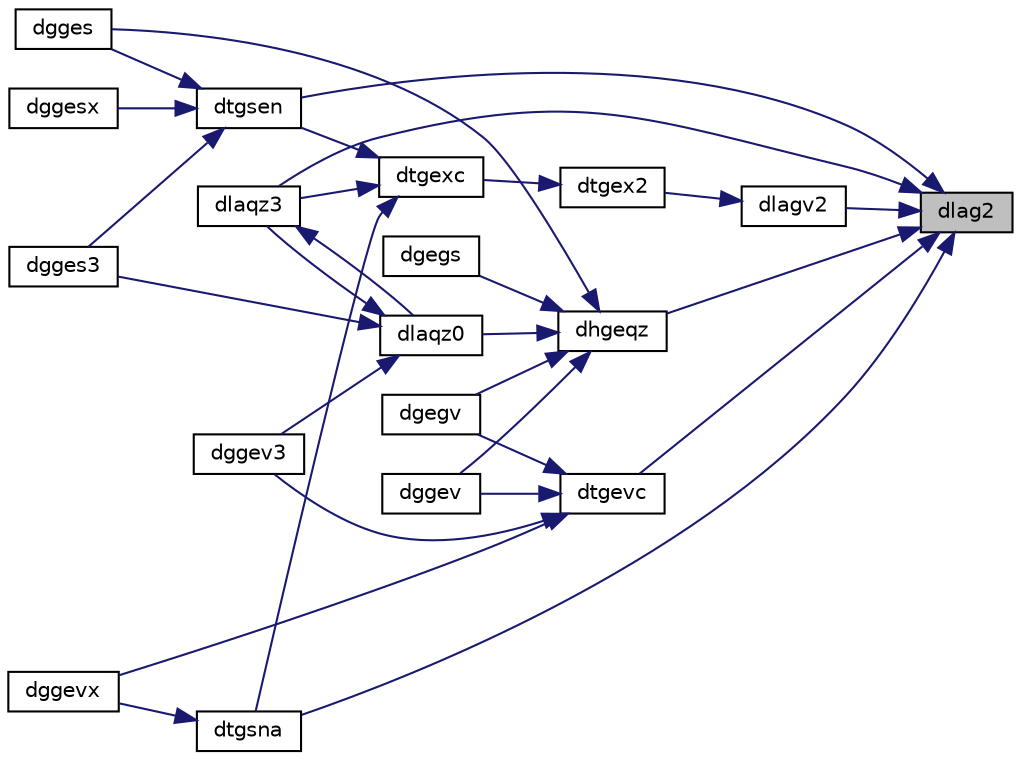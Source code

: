 digraph "dlag2"
{
 // LATEX_PDF_SIZE
  edge [fontname="Helvetica",fontsize="10",labelfontname="Helvetica",labelfontsize="10"];
  node [fontname="Helvetica",fontsize="10",shape=record];
  rankdir="RL";
  Node1 [label="dlag2",height=0.2,width=0.4,color="black", fillcolor="grey75", style="filled", fontcolor="black",tooltip="DLAG2 computes the eigenvalues of a 2-by-2 generalized eigenvalue problem, with scaling as necessary ..."];
  Node1 -> Node2 [dir="back",color="midnightblue",fontsize="10",style="solid",fontname="Helvetica"];
  Node2 [label="dhgeqz",height=0.2,width=0.4,color="black", fillcolor="white", style="filled",URL="$dhgeqz_8f.html#a21c89aba210fbfb8cca635e47dccbdb3",tooltip="DHGEQZ"];
  Node2 -> Node3 [dir="back",color="midnightblue",fontsize="10",style="solid",fontname="Helvetica"];
  Node3 [label="dgegs",height=0.2,width=0.4,color="black", fillcolor="white", style="filled",URL="$dgegs_8f.html#af64f56e7012093f95cd35f59271b85bf",tooltip="DGEGS computes the eigenvalues, real Schur form, and, optionally, the left and/or right Schur vectors..."];
  Node2 -> Node4 [dir="back",color="midnightblue",fontsize="10",style="solid",fontname="Helvetica"];
  Node4 [label="dgegv",height=0.2,width=0.4,color="black", fillcolor="white", style="filled",URL="$dgegv_8f.html#a4a909655349307569c2a11e703a7ac08",tooltip="DGEGV computes the eigenvalues and, optionally, the left and/or right eigenvectors of a real matrix p..."];
  Node2 -> Node5 [dir="back",color="midnightblue",fontsize="10",style="solid",fontname="Helvetica"];
  Node5 [label="dgges",height=0.2,width=0.4,color="black", fillcolor="white", style="filled",URL="$dgges_8f.html#a8637d4b822e19d10327ddcb4235dc08e",tooltip="DGGES computes the eigenvalues, the Schur form, and, optionally, the matrix of Schur vectors for GE m..."];
  Node2 -> Node6 [dir="back",color="midnightblue",fontsize="10",style="solid",fontname="Helvetica"];
  Node6 [label="dggev",height=0.2,width=0.4,color="black", fillcolor="white", style="filled",URL="$dggev_8f.html#a4f59e87e670a755b41cbdd7e97f36bea",tooltip="DGGEV computes the eigenvalues and, optionally, the left and/or right eigenvectors for GE matrices"];
  Node2 -> Node7 [dir="back",color="midnightblue",fontsize="10",style="solid",fontname="Helvetica"];
  Node7 [label="dlaqz0",height=0.2,width=0.4,color="black", fillcolor="white", style="filled",URL="$dlaqz0_8f.html#a64ae394c770b6fbb30c1d6d6727d003c",tooltip="DLAQZ0"];
  Node7 -> Node8 [dir="back",color="midnightblue",fontsize="10",style="solid",fontname="Helvetica"];
  Node8 [label="dgges3",height=0.2,width=0.4,color="black", fillcolor="white", style="filled",URL="$dgges3_8f.html#a3903b5dcbc186bcc5b2db0604331dbb6",tooltip="DGGES3 computes the eigenvalues, the Schur form, and, optionally, the matrix of Schur vectors for GE ..."];
  Node7 -> Node9 [dir="back",color="midnightblue",fontsize="10",style="solid",fontname="Helvetica"];
  Node9 [label="dggev3",height=0.2,width=0.4,color="black", fillcolor="white", style="filled",URL="$dggev3_8f.html#a28d81b96083b18aa21c47e2e6ff59e5a",tooltip="DGGEV3 computes the eigenvalues and, optionally, the left and/or right eigenvectors for GE matrices (..."];
  Node7 -> Node10 [dir="back",color="midnightblue",fontsize="10",style="solid",fontname="Helvetica"];
  Node10 [label="dlaqz3",height=0.2,width=0.4,color="black", fillcolor="white", style="filled",URL="$dlaqz3_8f.html#a9214b3b765a89d0b3fd6a08b6ec56d0f",tooltip="DLAQZ3"];
  Node10 -> Node7 [dir="back",color="midnightblue",fontsize="10",style="solid",fontname="Helvetica"];
  Node1 -> Node11 [dir="back",color="midnightblue",fontsize="10",style="solid",fontname="Helvetica"];
  Node11 [label="dlagv2",height=0.2,width=0.4,color="black", fillcolor="white", style="filled",URL="$dlagv2_8f.html#ad9f2277feb511ff205c0caf084e29109",tooltip="DLAGV2 computes the Generalized Schur factorization of a real 2-by-2 matrix pencil (A,..."];
  Node11 -> Node12 [dir="back",color="midnightblue",fontsize="10",style="solid",fontname="Helvetica"];
  Node12 [label="dtgex2",height=0.2,width=0.4,color="black", fillcolor="white", style="filled",URL="$dtgex2_8f.html#aa3c93490c68259c80285d72cb61cbd99",tooltip="DTGEX2 swaps adjacent diagonal blocks in an upper (quasi) triangular matrix pair by an orthogonal equ..."];
  Node12 -> Node13 [dir="back",color="midnightblue",fontsize="10",style="solid",fontname="Helvetica"];
  Node13 [label="dtgexc",height=0.2,width=0.4,color="black", fillcolor="white", style="filled",URL="$dtgexc_8f.html#a2510d68d70194719d570cbcfe24b3e74",tooltip="DTGEXC"];
  Node13 -> Node10 [dir="back",color="midnightblue",fontsize="10",style="solid",fontname="Helvetica"];
  Node13 -> Node14 [dir="back",color="midnightblue",fontsize="10",style="solid",fontname="Helvetica"];
  Node14 [label="dtgsen",height=0.2,width=0.4,color="black", fillcolor="white", style="filled",URL="$dtgsen_8f.html#aba8441d4f7374bbcf6c093dbec0b517e",tooltip="DTGSEN"];
  Node14 -> Node5 [dir="back",color="midnightblue",fontsize="10",style="solid",fontname="Helvetica"];
  Node14 -> Node8 [dir="back",color="midnightblue",fontsize="10",style="solid",fontname="Helvetica"];
  Node14 -> Node15 [dir="back",color="midnightblue",fontsize="10",style="solid",fontname="Helvetica"];
  Node15 [label="dggesx",height=0.2,width=0.4,color="black", fillcolor="white", style="filled",URL="$dggesx_8f.html#a923e1df287c0a880641462ce42607936",tooltip="DGGESX computes the eigenvalues, the Schur form, and, optionally, the matrix of Schur vectors for GE ..."];
  Node13 -> Node16 [dir="back",color="midnightblue",fontsize="10",style="solid",fontname="Helvetica"];
  Node16 [label="dtgsna",height=0.2,width=0.4,color="black", fillcolor="white", style="filled",URL="$dtgsna_8f.html#a6c1a813b10f49050475ad50fe9fcaea7",tooltip="DTGSNA"];
  Node16 -> Node17 [dir="back",color="midnightblue",fontsize="10",style="solid",fontname="Helvetica"];
  Node17 [label="dggevx",height=0.2,width=0.4,color="black", fillcolor="white", style="filled",URL="$dggevx_8f.html#a58099bb0f4ebe6a1f6f6078e05a6fb78",tooltip="DGGEVX computes the eigenvalues and, optionally, the left and/or right eigenvectors for GE matrices"];
  Node1 -> Node10 [dir="back",color="midnightblue",fontsize="10",style="solid",fontname="Helvetica"];
  Node1 -> Node18 [dir="back",color="midnightblue",fontsize="10",style="solid",fontname="Helvetica"];
  Node18 [label="dtgevc",height=0.2,width=0.4,color="black", fillcolor="white", style="filled",URL="$dtgevc_8f.html#a60fe6f45ae036702cf7affea4f0de69c",tooltip="DTGEVC"];
  Node18 -> Node4 [dir="back",color="midnightblue",fontsize="10",style="solid",fontname="Helvetica"];
  Node18 -> Node6 [dir="back",color="midnightblue",fontsize="10",style="solid",fontname="Helvetica"];
  Node18 -> Node9 [dir="back",color="midnightblue",fontsize="10",style="solid",fontname="Helvetica"];
  Node18 -> Node17 [dir="back",color="midnightblue",fontsize="10",style="solid",fontname="Helvetica"];
  Node1 -> Node14 [dir="back",color="midnightblue",fontsize="10",style="solid",fontname="Helvetica"];
  Node1 -> Node16 [dir="back",color="midnightblue",fontsize="10",style="solid",fontname="Helvetica"];
}
